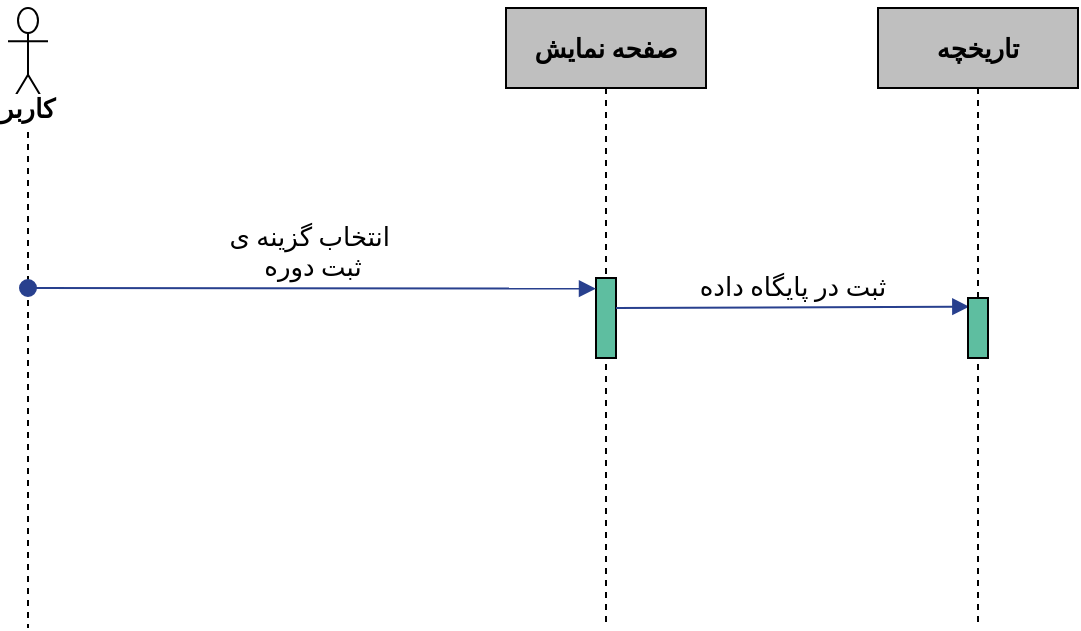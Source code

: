 <mxfile version="14.8.4" type="github">
  <diagram id="NBM2Xn2Fc--BGGUhCTmg" name="Page-1">
    <mxGraphModel dx="782" dy="436" grid="1" gridSize="10" guides="1" tooltips="1" connect="1" arrows="1" fold="1" page="1" pageScale="1" pageWidth="850" pageHeight="1100" math="0" shadow="0">
      <root>
        <mxCell id="0" />
        <mxCell id="1" parent="0" />
        <mxCell id="cUSh5YinMustx-uz3wr9-1" value="کاربر" style="shape=umlLifeline;participant=umlActor;perimeter=lifelinePerimeter;whiteSpace=wrap;html=1;container=1;collapsible=0;recursiveResize=0;verticalAlign=top;spacingTop=36;labelBackgroundColor=#ffffff;outlineConnect=0;size=50;fontFamily=B Zar;fontSize=13;fontStyle=1" vertex="1" parent="1">
          <mxGeometry x="20" y="20" width="20" height="310" as="geometry" />
        </mxCell>
        <mxCell id="cUSh5YinMustx-uz3wr9-2" value="&lt;font style=&quot;font-size: 13px;&quot;&gt;&lt;br style=&quot;font-size: 13px;&quot;&gt;صفحه نمایش&lt;br style=&quot;font-size: 13px;&quot;&gt;&lt;/font&gt;&lt;br style=&quot;font-size: 13px;&quot;&gt;" style="shape=umlLifeline;perimeter=lifelinePerimeter;whiteSpace=wrap;html=1;container=1;collapsible=0;recursiveResize=0;outlineConnect=0;fontFamily=B Zar;fontSize=13;fontStyle=1;fillColor=#BFBFBF;" vertex="1" parent="1">
          <mxGeometry x="269" y="20" width="100" height="310" as="geometry" />
        </mxCell>
        <mxCell id="cUSh5YinMustx-uz3wr9-4" value="تاریخچه" style="shape=umlLifeline;perimeter=lifelinePerimeter;whiteSpace=wrap;html=1;container=1;collapsible=0;recursiveResize=0;outlineConnect=0;fontFamily=B Zar;fontSize=13;fontStyle=1;fillColor=#BFBFBF;" vertex="1" parent="1">
          <mxGeometry x="455" y="20" width="100" height="310" as="geometry" />
        </mxCell>
        <mxCell id="cUSh5YinMustx-uz3wr9-15" value="" style="html=1;points=[];perimeter=orthogonalPerimeter;fillColor=#5EBEA0;" vertex="1" parent="1">
          <mxGeometry x="314" y="155" width="10" height="40" as="geometry" />
        </mxCell>
        <mxCell id="cUSh5YinMustx-uz3wr9-16" value="&lt;font style=&quot;font-size: 13px;&quot;&gt;انتخاب گزینه ی&amp;nbsp;&lt;br style=&quot;font-size: 13px;&quot;&gt;ثبت دوره&lt;br style=&quot;font-size: 13px;&quot;&gt;&lt;/font&gt;" style="html=1;verticalAlign=bottom;startArrow=oval;endArrow=block;startSize=8;strokeColor=#28408E;fontFamily=B Zar;fontSize=13;entryX=0;entryY=0.133;entryDx=0;entryDy=0;entryPerimeter=0;" edge="1" parent="1" target="cUSh5YinMustx-uz3wr9-15">
          <mxGeometry relative="1" as="geometry">
            <mxPoint x="30" y="160" as="sourcePoint" />
            <mxPoint x="309" y="160" as="targetPoint" />
          </mxGeometry>
        </mxCell>
        <mxCell id="cUSh5YinMustx-uz3wr9-17" value="&lt;font style=&quot;font-size: 13px;&quot;&gt;ثبت در پایگاه داده&lt;/font&gt;" style="html=1;verticalAlign=bottom;endArrow=block;fontFamily=B Zar;fontSize=13;strokeColor=#28408E;entryX=0.067;entryY=0.144;entryDx=0;entryDy=0;entryPerimeter=0;" edge="1" parent="1" target="cUSh5YinMustx-uz3wr9-18">
          <mxGeometry relative="1" as="geometry">
            <mxPoint x="324" y="170" as="sourcePoint" />
            <mxPoint x="490" y="170" as="targetPoint" />
          </mxGeometry>
        </mxCell>
        <mxCell id="cUSh5YinMustx-uz3wr9-18" value="" style="html=1;points=[];perimeter=orthogonalPerimeter;fillColor=#5EBEA0;" vertex="1" parent="1">
          <mxGeometry x="500" y="165" width="10" height="30" as="geometry" />
        </mxCell>
      </root>
    </mxGraphModel>
  </diagram>
</mxfile>
